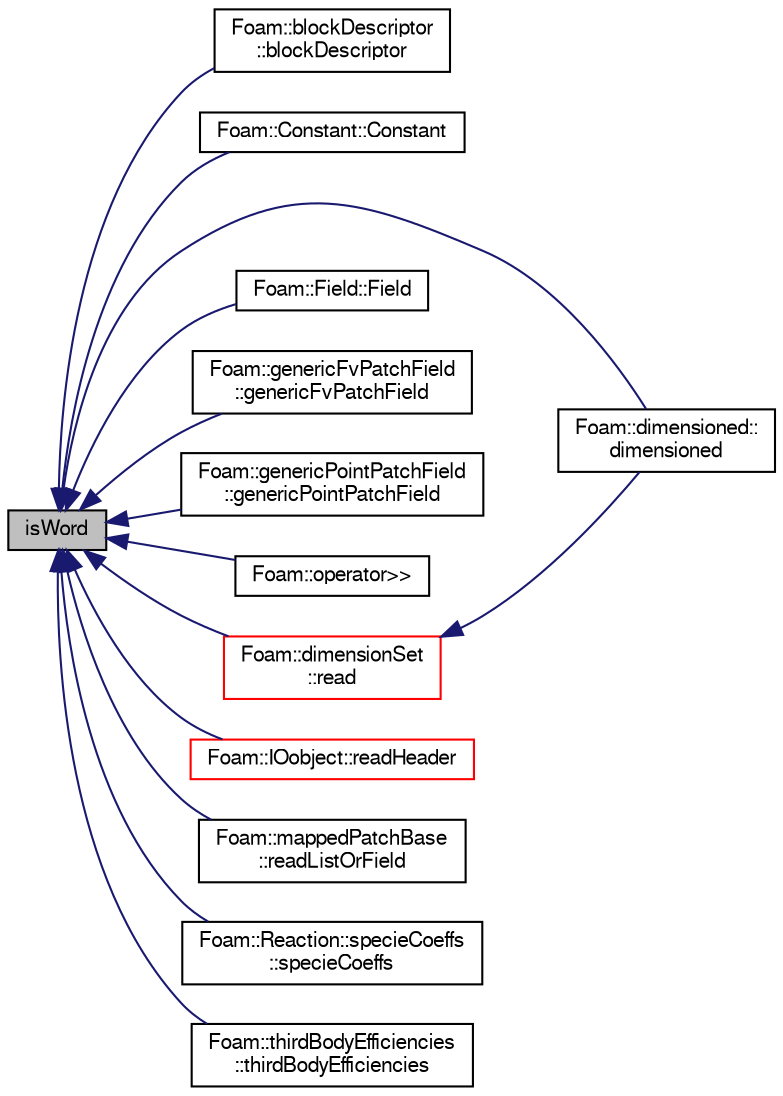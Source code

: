 digraph "isWord"
{
  bgcolor="transparent";
  edge [fontname="FreeSans",fontsize="10",labelfontname="FreeSans",labelfontsize="10"];
  node [fontname="FreeSans",fontsize="10",shape=record];
  rankdir="LR";
  Node1 [label="isWord",height=0.2,width=0.4,color="black", fillcolor="grey75", style="filled" fontcolor="black"];
  Node1 -> Node2 [dir="back",color="midnightblue",fontsize="10",style="solid",fontname="FreeSans"];
  Node2 [label="Foam::blockDescriptor\l::blockDescriptor",height=0.2,width=0.4,color="black",URL="$a00137.html#a00eb99a211b093415fcdeca89e0ef220",tooltip="Construct from Istream. "];
  Node1 -> Node3 [dir="back",color="midnightblue",fontsize="10",style="solid",fontname="FreeSans"];
  Node3 [label="Foam::Constant::Constant",height=0.2,width=0.4,color="black",URL="$a00348.html#ab05e58f17f36818b9b2e92e2f59cd0cd",tooltip="Construct from entry name and Istream. "];
  Node1 -> Node4 [dir="back",color="midnightblue",fontsize="10",style="solid",fontname="FreeSans"];
  Node4 [label="Foam::dimensioned::\ldimensioned",height=0.2,width=0.4,color="black",URL="$a00510.html#adc701e098e9a2af11072877763e2a8d1",tooltip="Construct from an Istream with a given name and dimensions. "];
  Node1 -> Node5 [dir="back",color="midnightblue",fontsize="10",style="solid",fontname="FreeSans"];
  Node5 [label="Foam::Field::Field",height=0.2,width=0.4,color="black",URL="$a00733.html#a7c7798a471c99613de775e23bbe76b8f",tooltip="Construct from a dictionary entry. "];
  Node1 -> Node6 [dir="back",color="midnightblue",fontsize="10",style="solid",fontname="FreeSans"];
  Node6 [label="Foam::genericFvPatchField\l::genericFvPatchField",height=0.2,width=0.4,color="black",URL="$a00888.html#a55caa01e757d3893cd3a7034439317d9",tooltip="Construct from patch, internal field and dictionary. "];
  Node1 -> Node7 [dir="back",color="midnightblue",fontsize="10",style="solid",fontname="FreeSans"];
  Node7 [label="Foam::genericPointPatchField\l::genericPointPatchField",height=0.2,width=0.4,color="black",URL="$a00890.html#abb7dd7bf600b72b3b82ea631844b5eb3",tooltip="Construct from patch, internal field and dictionary. "];
  Node1 -> Node8 [dir="back",color="midnightblue",fontsize="10",style="solid",fontname="FreeSans"];
  Node8 [label="Foam::operator\>\>",height=0.2,width=0.4,color="black",URL="$a10237.html#a2d94fb7679313f01caf60b49ff5b63c0"];
  Node1 -> Node9 [dir="back",color="midnightblue",fontsize="10",style="solid",fontname="FreeSans"];
  Node9 [label="Foam::dimensionSet\l::read",height=0.2,width=0.4,color="red",URL="$a00513.html#a4b1272c56fc93e26715db0ffd87a9b1f",tooltip="Read using provided units. Used only in initial parsing. "];
  Node9 -> Node4 [dir="back",color="midnightblue",fontsize="10",style="solid",fontname="FreeSans"];
  Node1 -> Node10 [dir="back",color="midnightblue",fontsize="10",style="solid",fontname="FreeSans"];
  Node10 [label="Foam::IOobject::readHeader",height=0.2,width=0.4,color="red",URL="$a01142.html#acc5353ca76293212d9dba8a82c0d9a44",tooltip="Read header. "];
  Node1 -> Node11 [dir="back",color="midnightblue",fontsize="10",style="solid",fontname="FreeSans"];
  Node11 [label="Foam::mappedPatchBase\l::readListOrField",height=0.2,width=0.4,color="black",URL="$a01381.html#ab5e64ae976c301737f883167857ec318",tooltip="Helper to read field or non-uniform list from dictionary. "];
  Node1 -> Node12 [dir="back",color="midnightblue",fontsize="10",style="solid",fontname="FreeSans"];
  Node12 [label="Foam::Reaction::specieCoeffs\l::specieCoeffs",height=0.2,width=0.4,color="black",URL="$a02324.html#a9b84deb388790337f13f6cb82367964a"];
  Node1 -> Node13 [dir="back",color="midnightblue",fontsize="10",style="solid",fontname="FreeSans"];
  Node13 [label="Foam::thirdBodyEfficiencies\l::thirdBodyEfficiencies",height=0.2,width=0.4,color="black",URL="$a02530.html#aece973b4d66b7d623d7afa421feb9395",tooltip="Construct from Istream. "];
}
